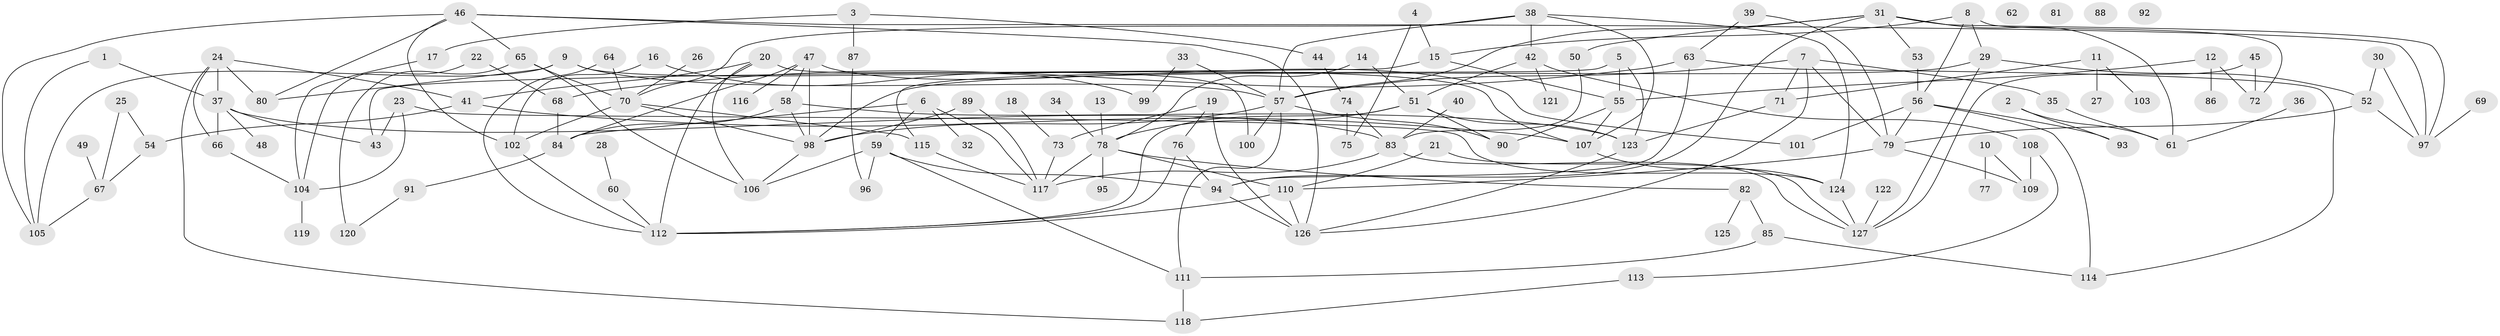// Generated by graph-tools (version 1.1) at 2025/33/03/09/25 02:33:36]
// undirected, 127 vertices, 197 edges
graph export_dot {
graph [start="1"]
  node [color=gray90,style=filled];
  1;
  2;
  3;
  4;
  5;
  6;
  7;
  8;
  9;
  10;
  11;
  12;
  13;
  14;
  15;
  16;
  17;
  18;
  19;
  20;
  21;
  22;
  23;
  24;
  25;
  26;
  27;
  28;
  29;
  30;
  31;
  32;
  33;
  34;
  35;
  36;
  37;
  38;
  39;
  40;
  41;
  42;
  43;
  44;
  45;
  46;
  47;
  48;
  49;
  50;
  51;
  52;
  53;
  54;
  55;
  56;
  57;
  58;
  59;
  60;
  61;
  62;
  63;
  64;
  65;
  66;
  67;
  68;
  69;
  70;
  71;
  72;
  73;
  74;
  75;
  76;
  77;
  78;
  79;
  80;
  81;
  82;
  83;
  84;
  85;
  86;
  87;
  88;
  89;
  90;
  91;
  92;
  93;
  94;
  95;
  96;
  97;
  98;
  99;
  100;
  101;
  102;
  103;
  104;
  105;
  106;
  107;
  108;
  109;
  110;
  111;
  112;
  113;
  114;
  115;
  116;
  117;
  118;
  119;
  120;
  121;
  122;
  123;
  124;
  125;
  126;
  127;
  1 -- 37;
  1 -- 105;
  2 -- 61;
  2 -- 93;
  3 -- 17;
  3 -- 44;
  3 -- 87;
  4 -- 15;
  4 -- 75;
  5 -- 55;
  5 -- 115;
  5 -- 123;
  6 -- 32;
  6 -- 59;
  6 -- 84;
  6 -- 117;
  7 -- 35;
  7 -- 57;
  7 -- 71;
  7 -- 79;
  7 -- 126;
  8 -- 15;
  8 -- 29;
  8 -- 56;
  8 -- 72;
  9 -- 57;
  9 -- 80;
  9 -- 105;
  9 -- 107;
  10 -- 77;
  10 -- 109;
  11 -- 27;
  11 -- 71;
  11 -- 103;
  12 -- 55;
  12 -- 72;
  12 -- 86;
  13 -- 78;
  14 -- 51;
  14 -- 78;
  15 -- 43;
  15 -- 55;
  16 -- 99;
  16 -- 102;
  17 -- 104;
  18 -- 73;
  19 -- 73;
  19 -- 76;
  19 -- 126;
  20 -- 41;
  20 -- 100;
  20 -- 106;
  20 -- 112;
  21 -- 110;
  21 -- 127;
  22 -- 68;
  22 -- 104;
  23 -- 43;
  23 -- 104;
  23 -- 124;
  24 -- 37;
  24 -- 41;
  24 -- 66;
  24 -- 80;
  24 -- 118;
  25 -- 54;
  25 -- 67;
  26 -- 70;
  28 -- 60;
  29 -- 52;
  29 -- 98;
  29 -- 127;
  30 -- 52;
  30 -- 97;
  31 -- 50;
  31 -- 53;
  31 -- 57;
  31 -- 61;
  31 -- 94;
  31 -- 97;
  33 -- 57;
  33 -- 99;
  34 -- 78;
  35 -- 61;
  36 -- 61;
  37 -- 43;
  37 -- 48;
  37 -- 66;
  37 -- 83;
  38 -- 42;
  38 -- 57;
  38 -- 70;
  38 -- 107;
  38 -- 124;
  39 -- 63;
  39 -- 79;
  40 -- 83;
  41 -- 54;
  41 -- 107;
  42 -- 51;
  42 -- 108;
  42 -- 121;
  44 -- 74;
  45 -- 72;
  45 -- 127;
  46 -- 65;
  46 -- 80;
  46 -- 97;
  46 -- 102;
  46 -- 105;
  46 -- 126;
  47 -- 58;
  47 -- 84;
  47 -- 98;
  47 -- 101;
  47 -- 116;
  49 -- 67;
  50 -- 83;
  51 -- 78;
  51 -- 90;
  51 -- 112;
  51 -- 123;
  52 -- 79;
  52 -- 97;
  53 -- 56;
  54 -- 67;
  55 -- 90;
  55 -- 107;
  56 -- 79;
  56 -- 93;
  56 -- 101;
  56 -- 114;
  57 -- 90;
  57 -- 98;
  57 -- 100;
  57 -- 111;
  58 -- 84;
  58 -- 98;
  58 -- 123;
  59 -- 94;
  59 -- 96;
  59 -- 106;
  59 -- 111;
  60 -- 112;
  63 -- 68;
  63 -- 94;
  63 -- 114;
  64 -- 70;
  64 -- 112;
  65 -- 70;
  65 -- 106;
  65 -- 120;
  66 -- 104;
  67 -- 105;
  68 -- 84;
  69 -- 97;
  70 -- 98;
  70 -- 102;
  70 -- 115;
  71 -- 123;
  73 -- 117;
  74 -- 75;
  74 -- 83;
  76 -- 94;
  76 -- 112;
  78 -- 82;
  78 -- 95;
  78 -- 110;
  78 -- 117;
  79 -- 109;
  79 -- 110;
  82 -- 85;
  82 -- 125;
  83 -- 117;
  83 -- 127;
  84 -- 91;
  85 -- 111;
  85 -- 114;
  87 -- 96;
  89 -- 98;
  89 -- 117;
  91 -- 120;
  94 -- 126;
  98 -- 106;
  102 -- 112;
  104 -- 119;
  107 -- 124;
  108 -- 109;
  108 -- 113;
  110 -- 112;
  110 -- 126;
  111 -- 118;
  113 -- 118;
  115 -- 117;
  122 -- 127;
  123 -- 126;
  124 -- 127;
}

